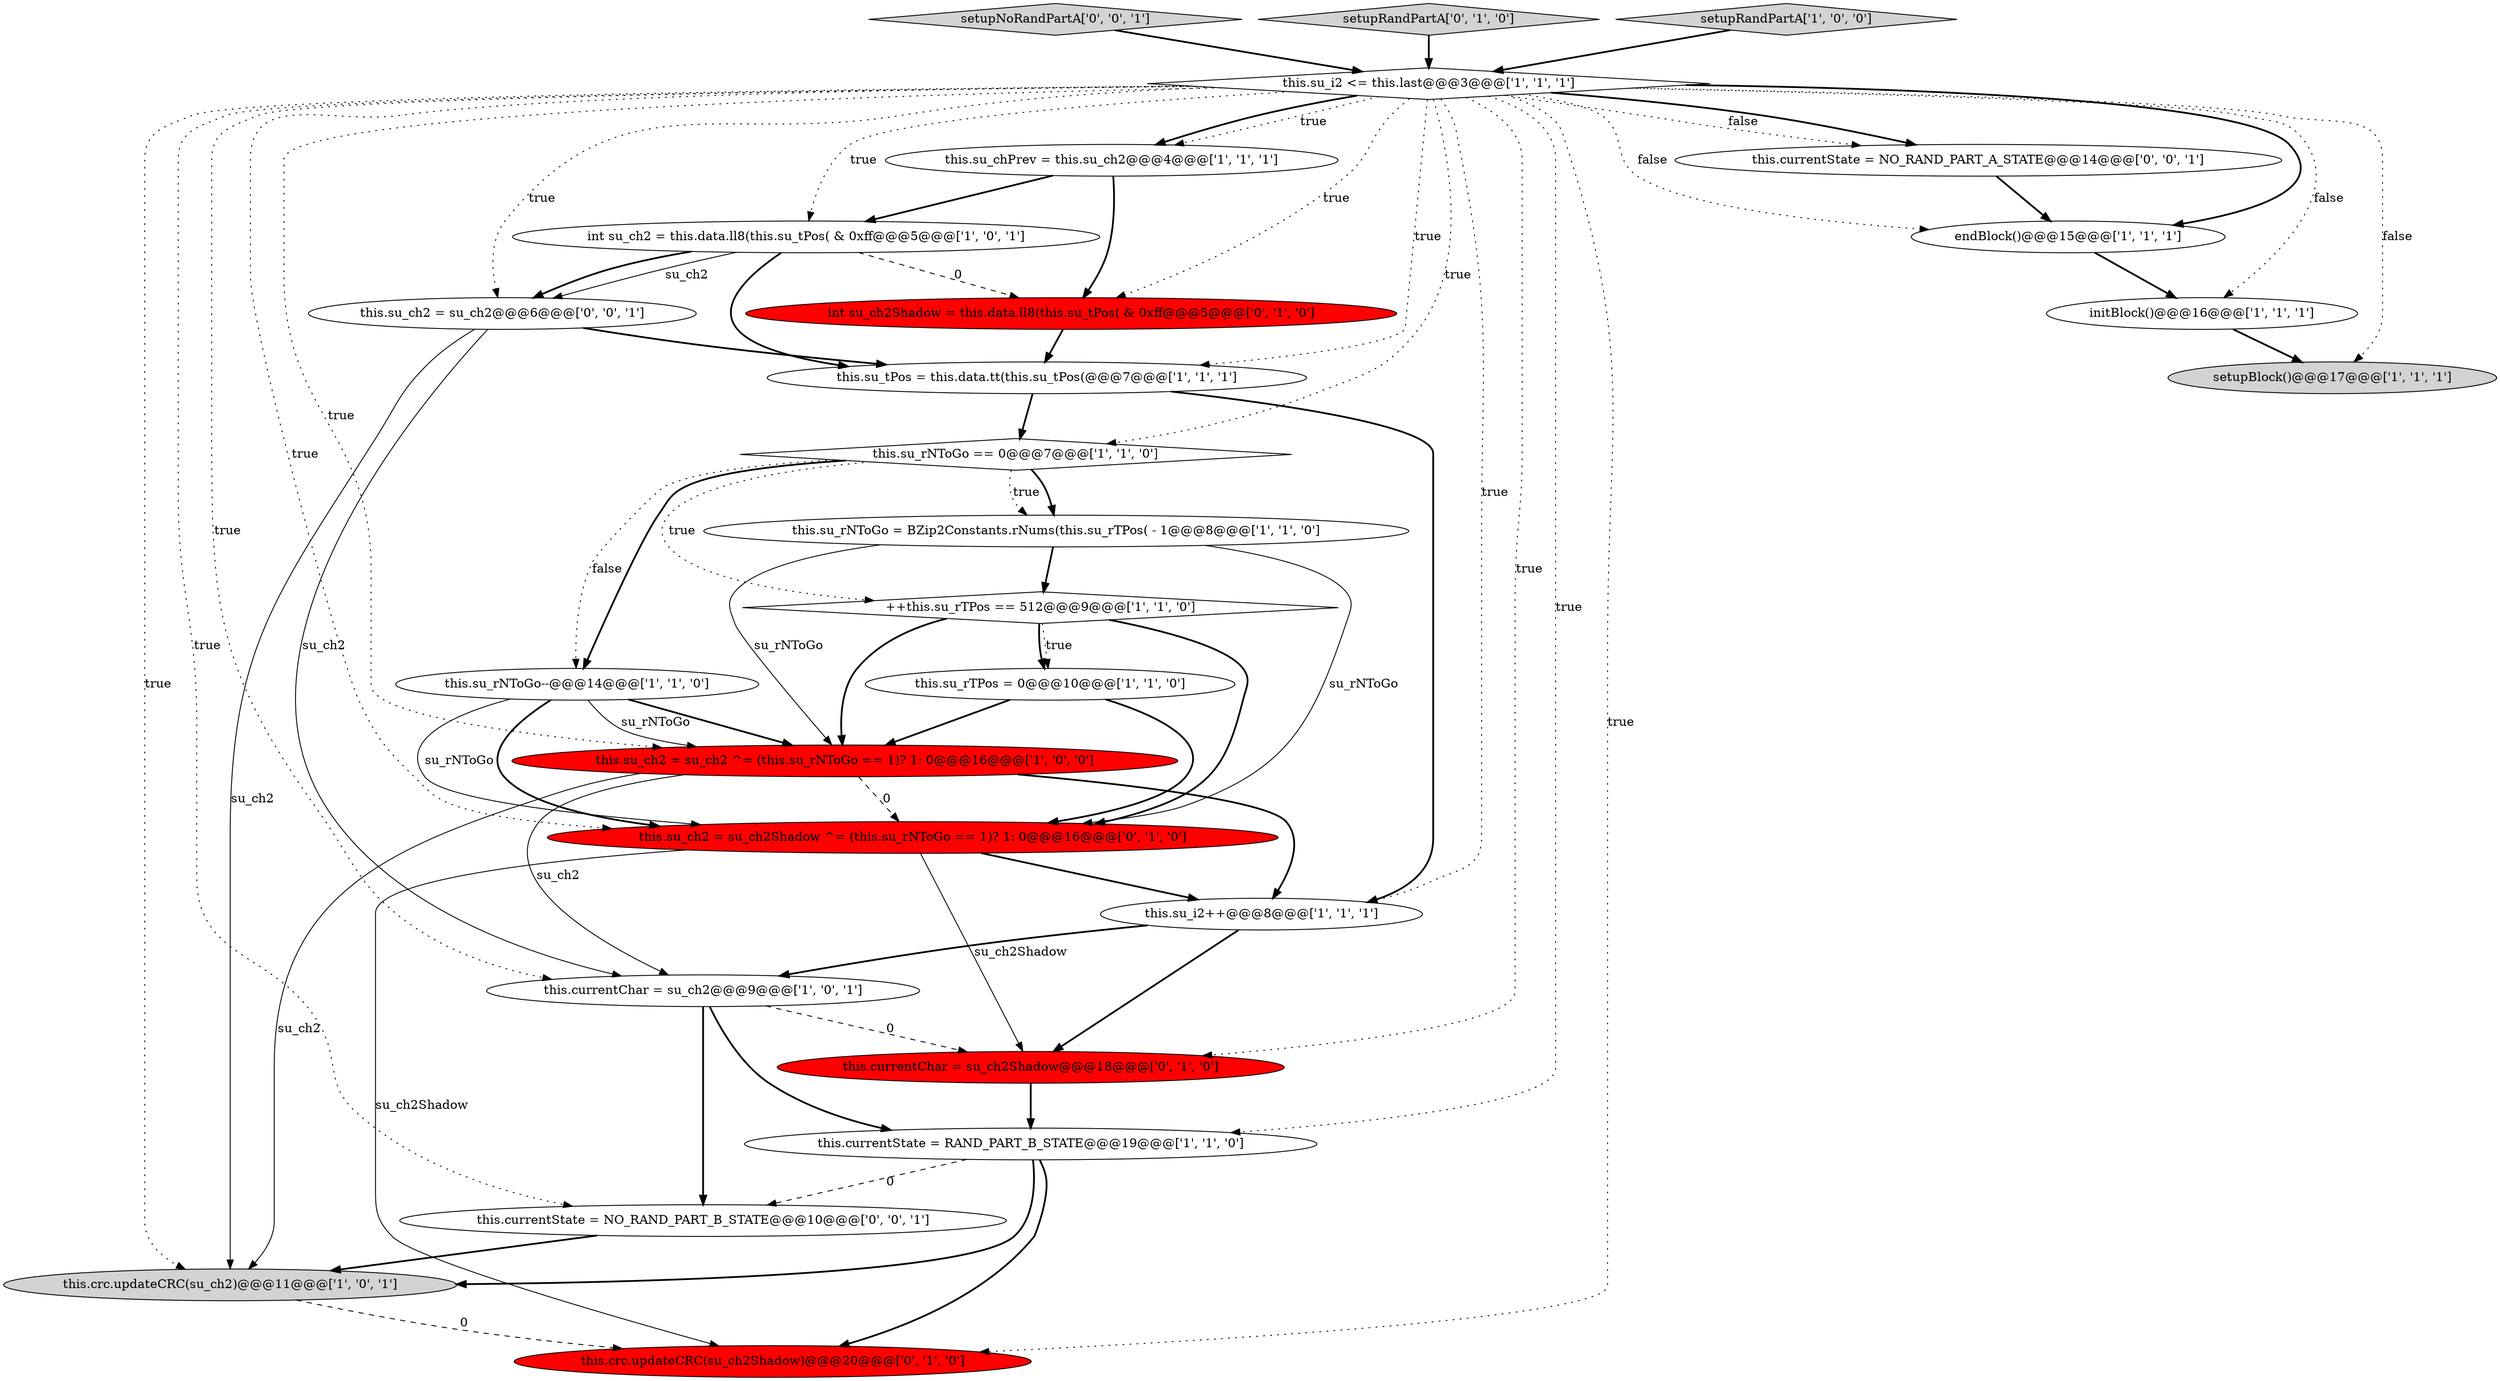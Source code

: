 digraph {
11 [style = filled, label = "int su_ch2 = this.data.ll8(this.su_tPos( & 0xff@@@5@@@['1', '0', '1']", fillcolor = white, shape = ellipse image = "AAA0AAABBB1BBB"];
23 [style = filled, label = "setupNoRandPartA['0', '0', '1']", fillcolor = lightgray, shape = diamond image = "AAA0AAABBB3BBB"];
12 [style = filled, label = "this.su_rNToGo--@@@14@@@['1', '1', '0']", fillcolor = white, shape = ellipse image = "AAA0AAABBB1BBB"];
15 [style = filled, label = "setupBlock()@@@17@@@['1', '1', '1']", fillcolor = lightgray, shape = ellipse image = "AAA0AAABBB1BBB"];
18 [style = filled, label = "this.currentChar = su_ch2Shadow@@@18@@@['0', '1', '0']", fillcolor = red, shape = ellipse image = "AAA1AAABBB2BBB"];
14 [style = filled, label = "this.su_rNToGo = BZip2Constants.rNums(this.su_rTPos( - 1@@@8@@@['1', '1', '0']", fillcolor = white, shape = ellipse image = "AAA0AAABBB1BBB"];
9 [style = filled, label = "this.su_ch2 = su_ch2 ^= (this.su_rNToGo == 1)? 1: 0@@@16@@@['1', '0', '0']", fillcolor = red, shape = ellipse image = "AAA1AAABBB1BBB"];
26 [style = filled, label = "this.currentState = NO_RAND_PART_A_STATE@@@14@@@['0', '0', '1']", fillcolor = white, shape = ellipse image = "AAA0AAABBB3BBB"];
1 [style = filled, label = "initBlock()@@@16@@@['1', '1', '1']", fillcolor = white, shape = ellipse image = "AAA0AAABBB1BBB"];
13 [style = filled, label = "this.su_chPrev = this.su_ch2@@@4@@@['1', '1', '1']", fillcolor = white, shape = ellipse image = "AAA0AAABBB1BBB"];
3 [style = filled, label = "this.su_i2++@@@8@@@['1', '1', '1']", fillcolor = white, shape = ellipse image = "AAA0AAABBB1BBB"];
24 [style = filled, label = "this.currentState = NO_RAND_PART_B_STATE@@@10@@@['0', '0', '1']", fillcolor = white, shape = ellipse image = "AAA0AAABBB3BBB"];
10 [style = filled, label = "this.currentState = RAND_PART_B_STATE@@@19@@@['1', '1', '0']", fillcolor = white, shape = ellipse image = "AAA0AAABBB1BBB"];
25 [style = filled, label = "this.su_ch2 = su_ch2@@@6@@@['0', '0', '1']", fillcolor = white, shape = ellipse image = "AAA0AAABBB3BBB"];
16 [style = filled, label = "this.su_i2 <= this.last@@@3@@@['1', '1', '1']", fillcolor = white, shape = diamond image = "AAA0AAABBB1BBB"];
8 [style = filled, label = "endBlock()@@@15@@@['1', '1', '1']", fillcolor = white, shape = ellipse image = "AAA0AAABBB1BBB"];
4 [style = filled, label = "++this.su_rTPos == 512@@@9@@@['1', '1', '0']", fillcolor = white, shape = diamond image = "AAA0AAABBB1BBB"];
22 [style = filled, label = "int su_ch2Shadow = this.data.ll8(this.su_tPos( & 0xff@@@5@@@['0', '1', '0']", fillcolor = red, shape = ellipse image = "AAA1AAABBB2BBB"];
2 [style = filled, label = "this.su_rNToGo == 0@@@7@@@['1', '1', '0']", fillcolor = white, shape = diamond image = "AAA0AAABBB1BBB"];
5 [style = filled, label = "this.currentChar = su_ch2@@@9@@@['1', '0', '1']", fillcolor = white, shape = ellipse image = "AAA0AAABBB1BBB"];
0 [style = filled, label = "this.su_tPos = this.data.tt(this.su_tPos(@@@7@@@['1', '1', '1']", fillcolor = white, shape = ellipse image = "AAA0AAABBB1BBB"];
19 [style = filled, label = "this.crc.updateCRC(su_ch2Shadow)@@@20@@@['0', '1', '0']", fillcolor = red, shape = ellipse image = "AAA1AAABBB2BBB"];
7 [style = filled, label = "this.su_rTPos = 0@@@10@@@['1', '1', '0']", fillcolor = white, shape = ellipse image = "AAA0AAABBB1BBB"];
17 [style = filled, label = "this.crc.updateCRC(su_ch2)@@@11@@@['1', '0', '1']", fillcolor = lightgray, shape = ellipse image = "AAA0AAABBB1BBB"];
20 [style = filled, label = "this.su_ch2 = su_ch2Shadow ^= (this.su_rNToGo == 1)? 1: 0@@@16@@@['0', '1', '0']", fillcolor = red, shape = ellipse image = "AAA1AAABBB2BBB"];
21 [style = filled, label = "setupRandPartA['0', '1', '0']", fillcolor = lightgray, shape = diamond image = "AAA0AAABBB2BBB"];
6 [style = filled, label = "setupRandPartA['1', '0', '0']", fillcolor = lightgray, shape = diamond image = "AAA0AAABBB1BBB"];
25->0 [style = bold, label=""];
0->3 [style = bold, label=""];
16->19 [style = dotted, label="true"];
4->9 [style = bold, label=""];
5->10 [style = bold, label=""];
14->9 [style = solid, label="su_rNToGo"];
9->20 [style = dashed, label="0"];
16->13 [style = bold, label=""];
16->9 [style = dotted, label="true"];
23->16 [style = bold, label=""];
16->2 [style = dotted, label="true"];
16->13 [style = dotted, label="true"];
16->8 [style = bold, label=""];
16->15 [style = dotted, label="false"];
1->15 [style = bold, label=""];
10->19 [style = bold, label=""];
16->17 [style = dotted, label="true"];
0->2 [style = bold, label=""];
25->5 [style = solid, label="su_ch2"];
11->22 [style = dashed, label="0"];
16->26 [style = bold, label=""];
12->20 [style = bold, label=""];
4->7 [style = dotted, label="true"];
14->20 [style = solid, label="su_rNToGo"];
16->20 [style = dotted, label="true"];
12->20 [style = solid, label="su_rNToGo"];
10->17 [style = bold, label=""];
26->8 [style = bold, label=""];
20->3 [style = bold, label=""];
7->20 [style = bold, label=""];
16->22 [style = dotted, label="true"];
5->18 [style = dashed, label="0"];
12->9 [style = bold, label=""];
13->11 [style = bold, label=""];
16->3 [style = dotted, label="true"];
16->10 [style = dotted, label="true"];
4->7 [style = bold, label=""];
2->12 [style = bold, label=""];
9->17 [style = solid, label="su_ch2"];
12->9 [style = solid, label="su_rNToGo"];
3->18 [style = bold, label=""];
25->17 [style = solid, label="su_ch2"];
20->18 [style = solid, label="su_ch2Shadow"];
7->9 [style = bold, label=""];
8->1 [style = bold, label=""];
3->5 [style = bold, label=""];
11->0 [style = bold, label=""];
2->12 [style = dotted, label="false"];
16->1 [style = dotted, label="false"];
11->25 [style = solid, label="su_ch2"];
22->0 [style = bold, label=""];
16->0 [style = dotted, label="true"];
18->10 [style = bold, label=""];
17->19 [style = dashed, label="0"];
6->16 [style = bold, label=""];
5->24 [style = bold, label=""];
2->14 [style = bold, label=""];
2->4 [style = dotted, label="true"];
24->17 [style = bold, label=""];
16->5 [style = dotted, label="true"];
4->20 [style = bold, label=""];
20->19 [style = solid, label="su_ch2Shadow"];
21->16 [style = bold, label=""];
9->5 [style = solid, label="su_ch2"];
9->3 [style = bold, label=""];
2->14 [style = dotted, label="true"];
16->26 [style = dotted, label="false"];
13->22 [style = bold, label=""];
16->25 [style = dotted, label="true"];
16->11 [style = dotted, label="true"];
16->8 [style = dotted, label="false"];
10->24 [style = dashed, label="0"];
11->25 [style = bold, label=""];
16->24 [style = dotted, label="true"];
14->4 [style = bold, label=""];
16->18 [style = dotted, label="true"];
}
